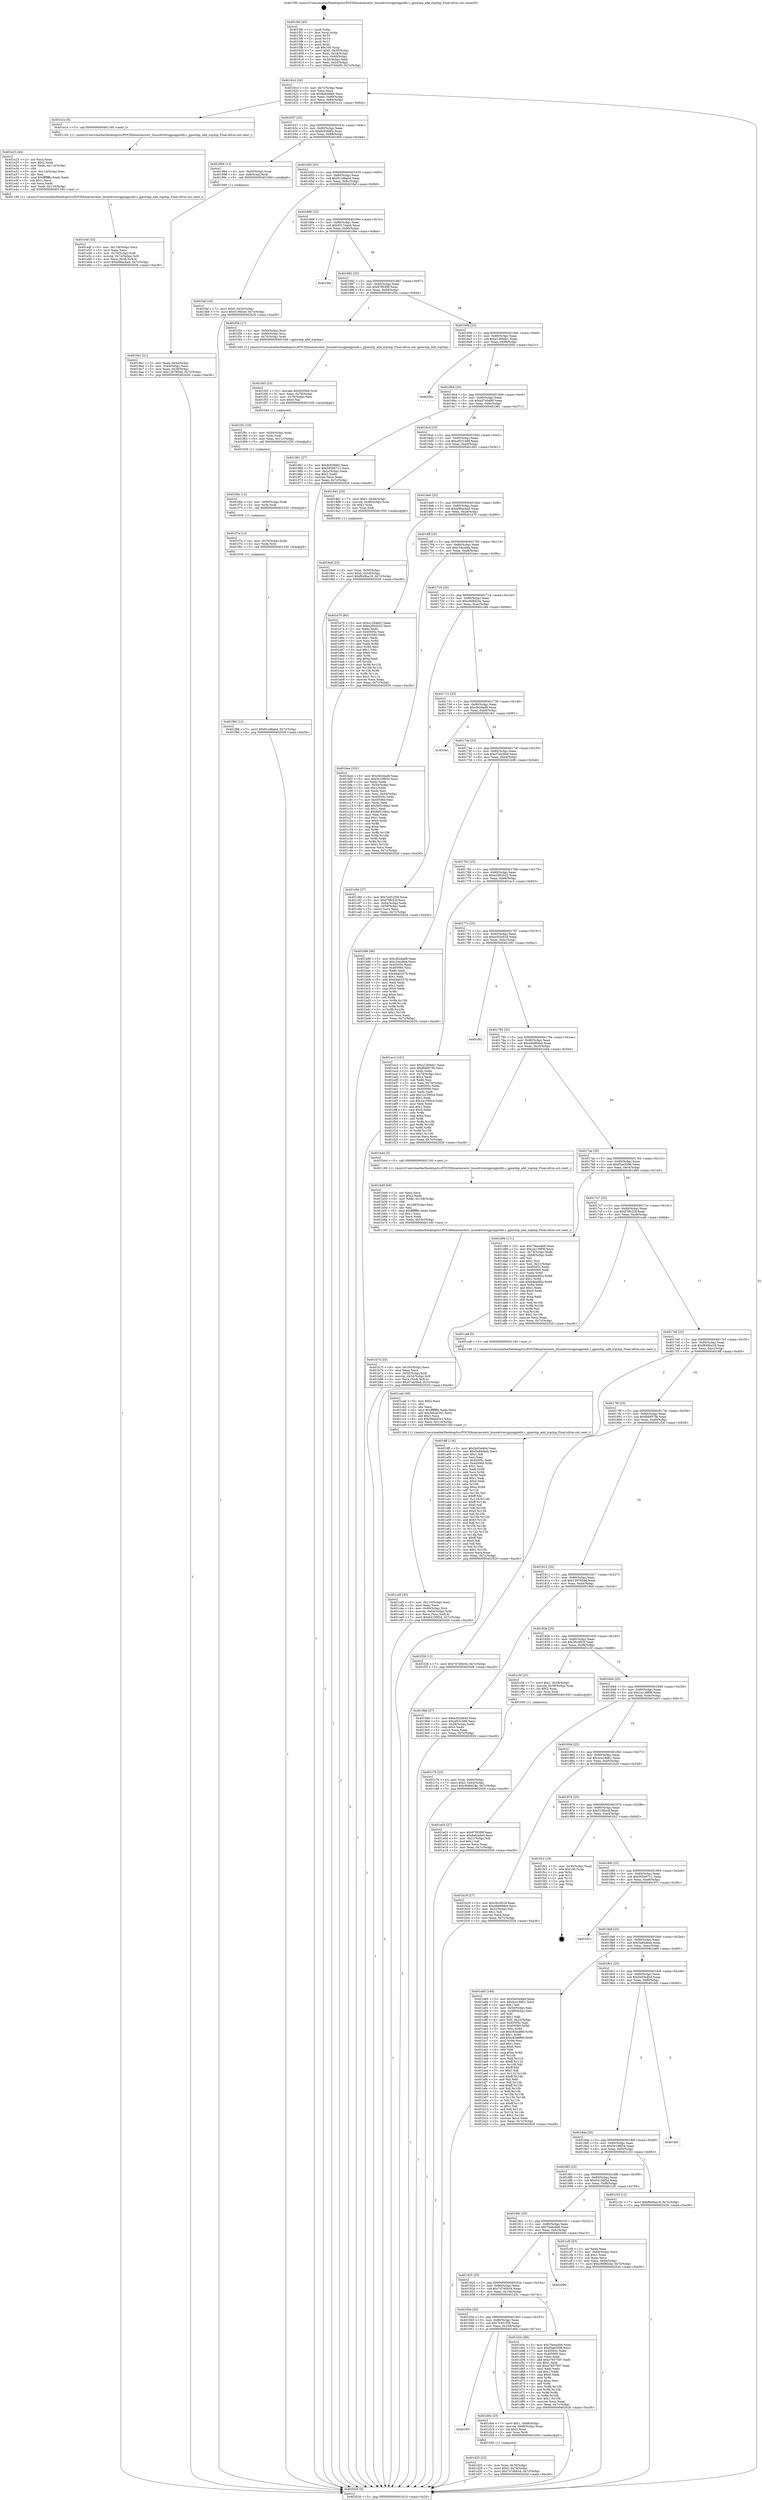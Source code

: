 digraph "0x4015f0" {
  label = "0x4015f0 (/mnt/c/Users/mathe/Desktop/tcc/POCII/binaries/extr_linuxdriversgpiogpiolib.c_gpiochip_add_irqchip_Final-ollvm.out::main(0))"
  labelloc = "t"
  node[shape=record]

  Entry [label="",width=0.3,height=0.3,shape=circle,fillcolor=black,style=filled]
  "0x40161d" [label="{
     0x40161d [26]\l
     | [instrs]\l
     &nbsp;&nbsp;0x40161d \<+3\>: mov -0x7c(%rbp),%eax\l
     &nbsp;&nbsp;0x401620 \<+2\>: mov %eax,%ecx\l
     &nbsp;&nbsp;0x401622 \<+6\>: sub $0x8afcb8e0,%ecx\l
     &nbsp;&nbsp;0x401628 \<+3\>: mov %eax,-0x80(%rbp)\l
     &nbsp;&nbsp;0x40162b \<+6\>: mov %ecx,-0x84(%rbp)\l
     &nbsp;&nbsp;0x401631 \<+6\>: je 0000000000401e1e \<main+0x82e\>\l
  }"]
  "0x401e1e" [label="{
     0x401e1e [5]\l
     | [instrs]\l
     &nbsp;&nbsp;0x401e1e \<+5\>: call 0000000000401160 \<next_i\>\l
     | [calls]\l
     &nbsp;&nbsp;0x401160 \{1\} (/mnt/c/Users/mathe/Desktop/tcc/POCII/binaries/extr_linuxdriversgpiogpiolib.c_gpiochip_add_irqchip_Final-ollvm.out::next_i)\l
  }"]
  "0x401637" [label="{
     0x401637 [25]\l
     | [instrs]\l
     &nbsp;&nbsp;0x401637 \<+5\>: jmp 000000000040163c \<main+0x4c\>\l
     &nbsp;&nbsp;0x40163c \<+3\>: mov -0x80(%rbp),%eax\l
     &nbsp;&nbsp;0x40163f \<+5\>: sub $0x8c63fd82,%eax\l
     &nbsp;&nbsp;0x401644 \<+6\>: mov %eax,-0x88(%rbp)\l
     &nbsp;&nbsp;0x40164a \<+6\>: je 0000000000401994 \<main+0x3a4\>\l
  }"]
  Exit [label="",width=0.3,height=0.3,shape=circle,fillcolor=black,style=filled,peripheries=2]
  "0x401994" [label="{
     0x401994 [13]\l
     | [instrs]\l
     &nbsp;&nbsp;0x401994 \<+4\>: mov -0x40(%rbp),%rax\l
     &nbsp;&nbsp;0x401998 \<+4\>: mov 0x8(%rax),%rdi\l
     &nbsp;&nbsp;0x40199c \<+5\>: call 0000000000401060 \<atoi@plt\>\l
     | [calls]\l
     &nbsp;&nbsp;0x401060 \{1\} (unknown)\l
  }"]
  "0x401650" [label="{
     0x401650 [25]\l
     | [instrs]\l
     &nbsp;&nbsp;0x401650 \<+5\>: jmp 0000000000401655 \<main+0x65\>\l
     &nbsp;&nbsp;0x401655 \<+3\>: mov -0x80(%rbp),%eax\l
     &nbsp;&nbsp;0x401658 \<+5\>: sub $0x91cd6abd,%eax\l
     &nbsp;&nbsp;0x40165d \<+6\>: mov %eax,-0x8c(%rbp)\l
     &nbsp;&nbsp;0x401663 \<+6\>: je 0000000000401faf \<main+0x9bf\>\l
  }"]
  "0x401f86" [label="{
     0x401f86 [12]\l
     | [instrs]\l
     &nbsp;&nbsp;0x401f86 \<+7\>: movl $0x91cd6abd,-0x7c(%rbp)\l
     &nbsp;&nbsp;0x401f8d \<+5\>: jmp 0000000000402026 \<main+0xa36\>\l
  }"]
  "0x401faf" [label="{
     0x401faf [19]\l
     | [instrs]\l
     &nbsp;&nbsp;0x401faf \<+7\>: movl $0x0,-0x30(%rbp)\l
     &nbsp;&nbsp;0x401fb6 \<+7\>: movl $0x510fecef,-0x7c(%rbp)\l
     &nbsp;&nbsp;0x401fbd \<+5\>: jmp 0000000000402026 \<main+0xa36\>\l
  }"]
  "0x401669" [label="{
     0x401669 [25]\l
     | [instrs]\l
     &nbsp;&nbsp;0x401669 \<+5\>: jmp 000000000040166e \<main+0x7e\>\l
     &nbsp;&nbsp;0x40166e \<+3\>: mov -0x80(%rbp),%eax\l
     &nbsp;&nbsp;0x401671 \<+5\>: sub $0x9317dad4,%eax\l
     &nbsp;&nbsp;0x401676 \<+6\>: mov %eax,-0x90(%rbp)\l
     &nbsp;&nbsp;0x40167c \<+6\>: je 0000000000401f9e \<main+0x9ae\>\l
  }"]
  "0x401f7a" [label="{
     0x401f7a [12]\l
     | [instrs]\l
     &nbsp;&nbsp;0x401f7a \<+4\>: mov -0x70(%rbp),%rdx\l
     &nbsp;&nbsp;0x401f7e \<+3\>: mov %rdx,%rdi\l
     &nbsp;&nbsp;0x401f81 \<+5\>: call 0000000000401030 \<free@plt\>\l
     | [calls]\l
     &nbsp;&nbsp;0x401030 \{1\} (unknown)\l
  }"]
  "0x401f9e" [label="{
     0x401f9e\l
  }", style=dashed]
  "0x401682" [label="{
     0x401682 [25]\l
     | [instrs]\l
     &nbsp;&nbsp;0x401682 \<+5\>: jmp 0000000000401687 \<main+0x97\>\l
     &nbsp;&nbsp;0x401687 \<+3\>: mov -0x80(%rbp),%eax\l
     &nbsp;&nbsp;0x40168a \<+5\>: sub $0x97f93f9f,%eax\l
     &nbsp;&nbsp;0x40168f \<+6\>: mov %eax,-0x94(%rbp)\l
     &nbsp;&nbsp;0x401695 \<+6\>: je 0000000000401f34 \<main+0x944\>\l
  }"]
  "0x401f6e" [label="{
     0x401f6e [12]\l
     | [instrs]\l
     &nbsp;&nbsp;0x401f6e \<+4\>: mov -0x60(%rbp),%rdx\l
     &nbsp;&nbsp;0x401f72 \<+3\>: mov %rdx,%rdi\l
     &nbsp;&nbsp;0x401f75 \<+5\>: call 0000000000401030 \<free@plt\>\l
     | [calls]\l
     &nbsp;&nbsp;0x401030 \{1\} (unknown)\l
  }"]
  "0x401f34" [label="{
     0x401f34 [17]\l
     | [instrs]\l
     &nbsp;&nbsp;0x401f34 \<+4\>: mov -0x50(%rbp),%rdi\l
     &nbsp;&nbsp;0x401f38 \<+4\>: mov -0x60(%rbp),%rsi\l
     &nbsp;&nbsp;0x401f3c \<+4\>: mov -0x70(%rbp),%rdx\l
     &nbsp;&nbsp;0x401f40 \<+5\>: call 00000000004015d0 \<gpiochip_add_irqchip\>\l
     | [calls]\l
     &nbsp;&nbsp;0x4015d0 \{1\} (/mnt/c/Users/mathe/Desktop/tcc/POCII/binaries/extr_linuxdriversgpiogpiolib.c_gpiochip_add_irqchip_Final-ollvm.out::gpiochip_add_irqchip)\l
  }"]
  "0x40169b" [label="{
     0x40169b [25]\l
     | [instrs]\l
     &nbsp;&nbsp;0x40169b \<+5\>: jmp 00000000004016a0 \<main+0xb0\>\l
     &nbsp;&nbsp;0x4016a0 \<+3\>: mov -0x80(%rbp),%eax\l
     &nbsp;&nbsp;0x4016a3 \<+5\>: sub $0xa1284eb1,%eax\l
     &nbsp;&nbsp;0x4016a8 \<+6\>: mov %eax,-0x98(%rbp)\l
     &nbsp;&nbsp;0x4016ae \<+6\>: je 000000000040200c \<main+0xa1c\>\l
  }"]
  "0x401f5c" [label="{
     0x401f5c [18]\l
     | [instrs]\l
     &nbsp;&nbsp;0x401f5c \<+4\>: mov -0x50(%rbp),%rdx\l
     &nbsp;&nbsp;0x401f60 \<+3\>: mov %rdx,%rdi\l
     &nbsp;&nbsp;0x401f63 \<+6\>: mov %eax,-0x11c(%rbp)\l
     &nbsp;&nbsp;0x401f69 \<+5\>: call 0000000000401030 \<free@plt\>\l
     | [calls]\l
     &nbsp;&nbsp;0x401030 \{1\} (unknown)\l
  }"]
  "0x40200c" [label="{
     0x40200c\l
  }", style=dashed]
  "0x4016b4" [label="{
     0x4016b4 [25]\l
     | [instrs]\l
     &nbsp;&nbsp;0x4016b4 \<+5\>: jmp 00000000004016b9 \<main+0xc9\>\l
     &nbsp;&nbsp;0x4016b9 \<+3\>: mov -0x80(%rbp),%eax\l
     &nbsp;&nbsp;0x4016bc \<+5\>: sub $0xa5740a90,%eax\l
     &nbsp;&nbsp;0x4016c1 \<+6\>: mov %eax,-0x9c(%rbp)\l
     &nbsp;&nbsp;0x4016c7 \<+6\>: je 0000000000401961 \<main+0x371\>\l
  }"]
  "0x401f45" [label="{
     0x401f45 [23]\l
     | [instrs]\l
     &nbsp;&nbsp;0x401f45 \<+10\>: movabs $0x4030b6,%rdi\l
     &nbsp;&nbsp;0x401f4f \<+3\>: mov %eax,-0x78(%rbp)\l
     &nbsp;&nbsp;0x401f52 \<+3\>: mov -0x78(%rbp),%esi\l
     &nbsp;&nbsp;0x401f55 \<+2\>: mov $0x0,%al\l
     &nbsp;&nbsp;0x401f57 \<+5\>: call 0000000000401040 \<printf@plt\>\l
     | [calls]\l
     &nbsp;&nbsp;0x401040 \{1\} (unknown)\l
  }"]
  "0x401961" [label="{
     0x401961 [27]\l
     | [instrs]\l
     &nbsp;&nbsp;0x401961 \<+5\>: mov $0x8c63fd82,%eax\l
     &nbsp;&nbsp;0x401966 \<+5\>: mov $0x585b0711,%ecx\l
     &nbsp;&nbsp;0x40196b \<+3\>: mov -0x2c(%rbp),%edx\l
     &nbsp;&nbsp;0x40196e \<+3\>: cmp $0x2,%edx\l
     &nbsp;&nbsp;0x401971 \<+3\>: cmovne %ecx,%eax\l
     &nbsp;&nbsp;0x401974 \<+3\>: mov %eax,-0x7c(%rbp)\l
     &nbsp;&nbsp;0x401977 \<+5\>: jmp 0000000000402026 \<main+0xa36\>\l
  }"]
  "0x4016cd" [label="{
     0x4016cd [25]\l
     | [instrs]\l
     &nbsp;&nbsp;0x4016cd \<+5\>: jmp 00000000004016d2 \<main+0xe2\>\l
     &nbsp;&nbsp;0x4016d2 \<+3\>: mov -0x80(%rbp),%eax\l
     &nbsp;&nbsp;0x4016d5 \<+5\>: sub $0xaf531489,%eax\l
     &nbsp;&nbsp;0x4016da \<+6\>: mov %eax,-0xa0(%rbp)\l
     &nbsp;&nbsp;0x4016e0 \<+6\>: je 00000000004019d1 \<main+0x3e1\>\l
  }"]
  "0x402026" [label="{
     0x402026 [5]\l
     | [instrs]\l
     &nbsp;&nbsp;0x402026 \<+5\>: jmp 000000000040161d \<main+0x2d\>\l
  }"]
  "0x4015f0" [label="{
     0x4015f0 [45]\l
     | [instrs]\l
     &nbsp;&nbsp;0x4015f0 \<+1\>: push %rbp\l
     &nbsp;&nbsp;0x4015f1 \<+3\>: mov %rsp,%rbp\l
     &nbsp;&nbsp;0x4015f4 \<+2\>: push %r15\l
     &nbsp;&nbsp;0x4015f6 \<+2\>: push %r14\l
     &nbsp;&nbsp;0x4015f8 \<+2\>: push %r12\l
     &nbsp;&nbsp;0x4015fa \<+1\>: push %rbx\l
     &nbsp;&nbsp;0x4015fb \<+7\>: sub $0x100,%rsp\l
     &nbsp;&nbsp;0x401602 \<+7\>: movl $0x0,-0x30(%rbp)\l
     &nbsp;&nbsp;0x401609 \<+3\>: mov %edi,-0x34(%rbp)\l
     &nbsp;&nbsp;0x40160c \<+4\>: mov %rsi,-0x40(%rbp)\l
     &nbsp;&nbsp;0x401610 \<+3\>: mov -0x34(%rbp),%edi\l
     &nbsp;&nbsp;0x401613 \<+3\>: mov %edi,-0x2c(%rbp)\l
     &nbsp;&nbsp;0x401616 \<+7\>: movl $0xa5740a90,-0x7c(%rbp)\l
  }"]
  "0x4019a1" [label="{
     0x4019a1 [21]\l
     | [instrs]\l
     &nbsp;&nbsp;0x4019a1 \<+3\>: mov %eax,-0x44(%rbp)\l
     &nbsp;&nbsp;0x4019a4 \<+3\>: mov -0x44(%rbp),%eax\l
     &nbsp;&nbsp;0x4019a7 \<+3\>: mov %eax,-0x28(%rbp)\l
     &nbsp;&nbsp;0x4019aa \<+7\>: movl $0x1297854d,-0x7c(%rbp)\l
     &nbsp;&nbsp;0x4019b1 \<+5\>: jmp 0000000000402026 \<main+0xa36\>\l
  }"]
  "0x401e4f" [label="{
     0x401e4f [33]\l
     | [instrs]\l
     &nbsp;&nbsp;0x401e4f \<+6\>: mov -0x118(%rbp),%ecx\l
     &nbsp;&nbsp;0x401e55 \<+3\>: imul %eax,%ecx\l
     &nbsp;&nbsp;0x401e58 \<+4\>: mov -0x70(%rbp),%rdi\l
     &nbsp;&nbsp;0x401e5c \<+4\>: movslq -0x74(%rbp),%r8\l
     &nbsp;&nbsp;0x401e60 \<+4\>: mov %ecx,(%rdi,%r8,4)\l
     &nbsp;&nbsp;0x401e64 \<+7\>: movl $0xb96acba9,-0x7c(%rbp)\l
     &nbsp;&nbsp;0x401e6b \<+5\>: jmp 0000000000402026 \<main+0xa36\>\l
  }"]
  "0x4019d1" [label="{
     0x4019d1 [23]\l
     | [instrs]\l
     &nbsp;&nbsp;0x4019d1 \<+7\>: movl $0x1,-0x48(%rbp)\l
     &nbsp;&nbsp;0x4019d8 \<+4\>: movslq -0x48(%rbp),%rax\l
     &nbsp;&nbsp;0x4019dc \<+4\>: shl $0x2,%rax\l
     &nbsp;&nbsp;0x4019e0 \<+3\>: mov %rax,%rdi\l
     &nbsp;&nbsp;0x4019e3 \<+5\>: call 0000000000401050 \<malloc@plt\>\l
     | [calls]\l
     &nbsp;&nbsp;0x401050 \{1\} (unknown)\l
  }"]
  "0x4016e6" [label="{
     0x4016e6 [25]\l
     | [instrs]\l
     &nbsp;&nbsp;0x4016e6 \<+5\>: jmp 00000000004016eb \<main+0xfb\>\l
     &nbsp;&nbsp;0x4016eb \<+3\>: mov -0x80(%rbp),%eax\l
     &nbsp;&nbsp;0x4016ee \<+5\>: sub $0xb96acba9,%eax\l
     &nbsp;&nbsp;0x4016f3 \<+6\>: mov %eax,-0xa4(%rbp)\l
     &nbsp;&nbsp;0x4016f9 \<+6\>: je 0000000000401e70 \<main+0x880\>\l
  }"]
  "0x401e23" [label="{
     0x401e23 [44]\l
     | [instrs]\l
     &nbsp;&nbsp;0x401e23 \<+2\>: xor %ecx,%ecx\l
     &nbsp;&nbsp;0x401e25 \<+5\>: mov $0x2,%edx\l
     &nbsp;&nbsp;0x401e2a \<+6\>: mov %edx,-0x114(%rbp)\l
     &nbsp;&nbsp;0x401e30 \<+1\>: cltd\l
     &nbsp;&nbsp;0x401e31 \<+6\>: mov -0x114(%rbp),%esi\l
     &nbsp;&nbsp;0x401e37 \<+2\>: idiv %esi\l
     &nbsp;&nbsp;0x401e39 \<+6\>: imul $0xfffffffe,%edx,%edx\l
     &nbsp;&nbsp;0x401e3f \<+3\>: sub $0x1,%ecx\l
     &nbsp;&nbsp;0x401e42 \<+2\>: sub %ecx,%edx\l
     &nbsp;&nbsp;0x401e44 \<+6\>: mov %edx,-0x118(%rbp)\l
     &nbsp;&nbsp;0x401e4a \<+5\>: call 0000000000401160 \<next_i\>\l
     | [calls]\l
     &nbsp;&nbsp;0x401160 \{1\} (/mnt/c/Users/mathe/Desktop/tcc/POCII/binaries/extr_linuxdriversgpiogpiolib.c_gpiochip_add_irqchip_Final-ollvm.out::next_i)\l
  }"]
  "0x401e70" [label="{
     0x401e70 [83]\l
     | [instrs]\l
     &nbsp;&nbsp;0x401e70 \<+5\>: mov $0xa1284eb1,%eax\l
     &nbsp;&nbsp;0x401e75 \<+5\>: mov $0xe2992b22,%ecx\l
     &nbsp;&nbsp;0x401e7a \<+2\>: xor %edx,%edx\l
     &nbsp;&nbsp;0x401e7c \<+7\>: mov 0x40505c,%esi\l
     &nbsp;&nbsp;0x401e83 \<+7\>: mov 0x405060,%edi\l
     &nbsp;&nbsp;0x401e8a \<+3\>: sub $0x1,%edx\l
     &nbsp;&nbsp;0x401e8d \<+3\>: mov %esi,%r8d\l
     &nbsp;&nbsp;0x401e90 \<+3\>: add %edx,%r8d\l
     &nbsp;&nbsp;0x401e93 \<+4\>: imul %r8d,%esi\l
     &nbsp;&nbsp;0x401e97 \<+3\>: and $0x1,%esi\l
     &nbsp;&nbsp;0x401e9a \<+3\>: cmp $0x0,%esi\l
     &nbsp;&nbsp;0x401e9d \<+4\>: sete %r9b\l
     &nbsp;&nbsp;0x401ea1 \<+3\>: cmp $0xa,%edi\l
     &nbsp;&nbsp;0x401ea4 \<+4\>: setl %r10b\l
     &nbsp;&nbsp;0x401ea8 \<+3\>: mov %r9b,%r11b\l
     &nbsp;&nbsp;0x401eab \<+3\>: and %r10b,%r11b\l
     &nbsp;&nbsp;0x401eae \<+3\>: xor %r10b,%r9b\l
     &nbsp;&nbsp;0x401eb1 \<+3\>: or %r9b,%r11b\l
     &nbsp;&nbsp;0x401eb4 \<+4\>: test $0x1,%r11b\l
     &nbsp;&nbsp;0x401eb8 \<+3\>: cmovne %ecx,%eax\l
     &nbsp;&nbsp;0x401ebb \<+3\>: mov %eax,-0x7c(%rbp)\l
     &nbsp;&nbsp;0x401ebe \<+5\>: jmp 0000000000402026 \<main+0xa36\>\l
  }"]
  "0x4016ff" [label="{
     0x4016ff [25]\l
     | [instrs]\l
     &nbsp;&nbsp;0x4016ff \<+5\>: jmp 0000000000401704 \<main+0x114\>\l
     &nbsp;&nbsp;0x401704 \<+3\>: mov -0x80(%rbp),%eax\l
     &nbsp;&nbsp;0x401707 \<+5\>: sub $0xc54cdfda,%eax\l
     &nbsp;&nbsp;0x40170c \<+6\>: mov %eax,-0xa8(%rbp)\l
     &nbsp;&nbsp;0x401712 \<+6\>: je 0000000000401bee \<main+0x5fe\>\l
  }"]
  "0x401d25" [label="{
     0x401d25 [23]\l
     | [instrs]\l
     &nbsp;&nbsp;0x401d25 \<+4\>: mov %rax,-0x70(%rbp)\l
     &nbsp;&nbsp;0x401d29 \<+7\>: movl $0x0,-0x74(%rbp)\l
     &nbsp;&nbsp;0x401d30 \<+7\>: movl $0x747d0b34,-0x7c(%rbp)\l
     &nbsp;&nbsp;0x401d37 \<+5\>: jmp 0000000000402026 \<main+0xa36\>\l
  }"]
  "0x401bee" [label="{
     0x401bee [101]\l
     | [instrs]\l
     &nbsp;&nbsp;0x401bee \<+5\>: mov $0xcfe2dad8,%eax\l
     &nbsp;&nbsp;0x401bf3 \<+5\>: mov $0x5e198f34,%ecx\l
     &nbsp;&nbsp;0x401bf8 \<+2\>: xor %edx,%edx\l
     &nbsp;&nbsp;0x401bfa \<+3\>: mov -0x54(%rbp),%esi\l
     &nbsp;&nbsp;0x401bfd \<+3\>: sub $0x1,%edx\l
     &nbsp;&nbsp;0x401c00 \<+2\>: sub %edx,%esi\l
     &nbsp;&nbsp;0x401c02 \<+3\>: mov %esi,-0x54(%rbp)\l
     &nbsp;&nbsp;0x401c05 \<+7\>: mov 0x40505c,%edx\l
     &nbsp;&nbsp;0x401c0c \<+7\>: mov 0x405060,%esi\l
     &nbsp;&nbsp;0x401c13 \<+2\>: mov %edx,%edi\l
     &nbsp;&nbsp;0x401c15 \<+6\>: add $0x9d5108a2,%edi\l
     &nbsp;&nbsp;0x401c1b \<+3\>: sub $0x1,%edi\l
     &nbsp;&nbsp;0x401c1e \<+6\>: sub $0x9d5108a2,%edi\l
     &nbsp;&nbsp;0x401c24 \<+3\>: imul %edi,%edx\l
     &nbsp;&nbsp;0x401c27 \<+3\>: and $0x1,%edx\l
     &nbsp;&nbsp;0x401c2a \<+3\>: cmp $0x0,%edx\l
     &nbsp;&nbsp;0x401c2d \<+4\>: sete %r8b\l
     &nbsp;&nbsp;0x401c31 \<+3\>: cmp $0xa,%esi\l
     &nbsp;&nbsp;0x401c34 \<+4\>: setl %r9b\l
     &nbsp;&nbsp;0x401c38 \<+3\>: mov %r8b,%r10b\l
     &nbsp;&nbsp;0x401c3b \<+3\>: and %r9b,%r10b\l
     &nbsp;&nbsp;0x401c3e \<+3\>: xor %r9b,%r8b\l
     &nbsp;&nbsp;0x401c41 \<+3\>: or %r8b,%r10b\l
     &nbsp;&nbsp;0x401c44 \<+4\>: test $0x1,%r10b\l
     &nbsp;&nbsp;0x401c48 \<+3\>: cmovne %ecx,%eax\l
     &nbsp;&nbsp;0x401c4b \<+3\>: mov %eax,-0x7c(%rbp)\l
     &nbsp;&nbsp;0x401c4e \<+5\>: jmp 0000000000402026 \<main+0xa36\>\l
  }"]
  "0x401718" [label="{
     0x401718 [25]\l
     | [instrs]\l
     &nbsp;&nbsp;0x401718 \<+5\>: jmp 000000000040171d \<main+0x12d\>\l
     &nbsp;&nbsp;0x40171d \<+3\>: mov -0x80(%rbp),%eax\l
     &nbsp;&nbsp;0x401720 \<+5\>: sub $0xc9d9d24e,%eax\l
     &nbsp;&nbsp;0x401725 \<+6\>: mov %eax,-0xac(%rbp)\l
     &nbsp;&nbsp;0x40172b \<+6\>: je 0000000000401c8d \<main+0x69d\>\l
  }"]
  "0x401957" [label="{
     0x401957\l
  }", style=dashed]
  "0x401c8d" [label="{
     0x401c8d [27]\l
     | [instrs]\l
     &nbsp;&nbsp;0x401c8d \<+5\>: mov $0x7e451f39,%eax\l
     &nbsp;&nbsp;0x401c92 \<+5\>: mov $0xf7f8c22f,%ecx\l
     &nbsp;&nbsp;0x401c97 \<+3\>: mov -0x64(%rbp),%edx\l
     &nbsp;&nbsp;0x401c9a \<+3\>: cmp -0x58(%rbp),%edx\l
     &nbsp;&nbsp;0x401c9d \<+3\>: cmovl %ecx,%eax\l
     &nbsp;&nbsp;0x401ca0 \<+3\>: mov %eax,-0x7c(%rbp)\l
     &nbsp;&nbsp;0x401ca3 \<+5\>: jmp 0000000000402026 \<main+0xa36\>\l
  }"]
  "0x401731" [label="{
     0x401731 [25]\l
     | [instrs]\l
     &nbsp;&nbsp;0x401731 \<+5\>: jmp 0000000000401736 \<main+0x146\>\l
     &nbsp;&nbsp;0x401736 \<+3\>: mov -0x80(%rbp),%eax\l
     &nbsp;&nbsp;0x401739 \<+5\>: sub $0xcfe2dad8,%eax\l
     &nbsp;&nbsp;0x40173e \<+6\>: mov %eax,-0xb0(%rbp)\l
     &nbsp;&nbsp;0x401744 \<+6\>: je 0000000000401fe1 \<main+0x9f1\>\l
  }"]
  "0x401d0e" [label="{
     0x401d0e [23]\l
     | [instrs]\l
     &nbsp;&nbsp;0x401d0e \<+7\>: movl $0x1,-0x68(%rbp)\l
     &nbsp;&nbsp;0x401d15 \<+4\>: movslq -0x68(%rbp),%rax\l
     &nbsp;&nbsp;0x401d19 \<+4\>: shl $0x2,%rax\l
     &nbsp;&nbsp;0x401d1d \<+3\>: mov %rax,%rdi\l
     &nbsp;&nbsp;0x401d20 \<+5\>: call 0000000000401050 \<malloc@plt\>\l
     | [calls]\l
     &nbsp;&nbsp;0x401050 \{1\} (unknown)\l
  }"]
  "0x401fe1" [label="{
     0x401fe1\l
  }", style=dashed]
  "0x40174a" [label="{
     0x40174a [25]\l
     | [instrs]\l
     &nbsp;&nbsp;0x40174a \<+5\>: jmp 000000000040174f \<main+0x15f\>\l
     &nbsp;&nbsp;0x40174f \<+3\>: mov -0x80(%rbp),%eax\l
     &nbsp;&nbsp;0x401752 \<+5\>: sub $0xd7ab3fed,%eax\l
     &nbsp;&nbsp;0x401757 \<+6\>: mov %eax,-0xb4(%rbp)\l
     &nbsp;&nbsp;0x40175d \<+6\>: je 0000000000401b96 \<main+0x5a6\>\l
  }"]
  "0x40193e" [label="{
     0x40193e [25]\l
     | [instrs]\l
     &nbsp;&nbsp;0x40193e \<+5\>: jmp 0000000000401943 \<main+0x353\>\l
     &nbsp;&nbsp;0x401943 \<+3\>: mov -0x80(%rbp),%eax\l
     &nbsp;&nbsp;0x401946 \<+5\>: sub $0x7e451f39,%eax\l
     &nbsp;&nbsp;0x40194b \<+6\>: mov %eax,-0x104(%rbp)\l
     &nbsp;&nbsp;0x401951 \<+6\>: je 0000000000401d0e \<main+0x71e\>\l
  }"]
  "0x401b96" [label="{
     0x401b96 [88]\l
     | [instrs]\l
     &nbsp;&nbsp;0x401b96 \<+5\>: mov $0xcfe2dad8,%eax\l
     &nbsp;&nbsp;0x401b9b \<+5\>: mov $0xc54cdfda,%ecx\l
     &nbsp;&nbsp;0x401ba0 \<+7\>: mov 0x40505c,%edx\l
     &nbsp;&nbsp;0x401ba7 \<+7\>: mov 0x405060,%esi\l
     &nbsp;&nbsp;0x401bae \<+2\>: mov %edx,%edi\l
     &nbsp;&nbsp;0x401bb0 \<+6\>: sub $0xd4a0257b,%edi\l
     &nbsp;&nbsp;0x401bb6 \<+3\>: sub $0x1,%edi\l
     &nbsp;&nbsp;0x401bb9 \<+6\>: add $0xd4a0257b,%edi\l
     &nbsp;&nbsp;0x401bbf \<+3\>: imul %edi,%edx\l
     &nbsp;&nbsp;0x401bc2 \<+3\>: and $0x1,%edx\l
     &nbsp;&nbsp;0x401bc5 \<+3\>: cmp $0x0,%edx\l
     &nbsp;&nbsp;0x401bc8 \<+4\>: sete %r8b\l
     &nbsp;&nbsp;0x401bcc \<+3\>: cmp $0xa,%esi\l
     &nbsp;&nbsp;0x401bcf \<+4\>: setl %r9b\l
     &nbsp;&nbsp;0x401bd3 \<+3\>: mov %r8b,%r10b\l
     &nbsp;&nbsp;0x401bd6 \<+3\>: and %r9b,%r10b\l
     &nbsp;&nbsp;0x401bd9 \<+3\>: xor %r9b,%r8b\l
     &nbsp;&nbsp;0x401bdc \<+3\>: or %r8b,%r10b\l
     &nbsp;&nbsp;0x401bdf \<+4\>: test $0x1,%r10b\l
     &nbsp;&nbsp;0x401be3 \<+3\>: cmovne %ecx,%eax\l
     &nbsp;&nbsp;0x401be6 \<+3\>: mov %eax,-0x7c(%rbp)\l
     &nbsp;&nbsp;0x401be9 \<+5\>: jmp 0000000000402026 \<main+0xa36\>\l
  }"]
  "0x401763" [label="{
     0x401763 [25]\l
     | [instrs]\l
     &nbsp;&nbsp;0x401763 \<+5\>: jmp 0000000000401768 \<main+0x178\>\l
     &nbsp;&nbsp;0x401768 \<+3\>: mov -0x80(%rbp),%eax\l
     &nbsp;&nbsp;0x40176b \<+5\>: sub $0xe2992b22,%eax\l
     &nbsp;&nbsp;0x401770 \<+6\>: mov %eax,-0xb8(%rbp)\l
     &nbsp;&nbsp;0x401776 \<+6\>: je 0000000000401ec3 \<main+0x8d3\>\l
  }"]
  "0x401d3c" [label="{
     0x401d3c [88]\l
     | [instrs]\l
     &nbsp;&nbsp;0x401d3c \<+5\>: mov $0x70eea4b6,%eax\l
     &nbsp;&nbsp;0x401d41 \<+5\>: mov $0xf3ae5596,%ecx\l
     &nbsp;&nbsp;0x401d46 \<+7\>: mov 0x40505c,%edx\l
     &nbsp;&nbsp;0x401d4d \<+7\>: mov 0x405060,%esi\l
     &nbsp;&nbsp;0x401d54 \<+2\>: mov %edx,%edi\l
     &nbsp;&nbsp;0x401d56 \<+6\>: add $0xe7857597,%edi\l
     &nbsp;&nbsp;0x401d5c \<+3\>: sub $0x1,%edi\l
     &nbsp;&nbsp;0x401d5f \<+6\>: sub $0xe7857597,%edi\l
     &nbsp;&nbsp;0x401d65 \<+3\>: imul %edi,%edx\l
     &nbsp;&nbsp;0x401d68 \<+3\>: and $0x1,%edx\l
     &nbsp;&nbsp;0x401d6b \<+3\>: cmp $0x0,%edx\l
     &nbsp;&nbsp;0x401d6e \<+4\>: sete %r8b\l
     &nbsp;&nbsp;0x401d72 \<+3\>: cmp $0xa,%esi\l
     &nbsp;&nbsp;0x401d75 \<+4\>: setl %r9b\l
     &nbsp;&nbsp;0x401d79 \<+3\>: mov %r8b,%r10b\l
     &nbsp;&nbsp;0x401d7c \<+3\>: and %r9b,%r10b\l
     &nbsp;&nbsp;0x401d7f \<+3\>: xor %r9b,%r8b\l
     &nbsp;&nbsp;0x401d82 \<+3\>: or %r8b,%r10b\l
     &nbsp;&nbsp;0x401d85 \<+4\>: test $0x1,%r10b\l
     &nbsp;&nbsp;0x401d89 \<+3\>: cmovne %ecx,%eax\l
     &nbsp;&nbsp;0x401d8c \<+3\>: mov %eax,-0x7c(%rbp)\l
     &nbsp;&nbsp;0x401d8f \<+5\>: jmp 0000000000402026 \<main+0xa36\>\l
  }"]
  "0x401ec3" [label="{
     0x401ec3 [101]\l
     | [instrs]\l
     &nbsp;&nbsp;0x401ec3 \<+5\>: mov $0xa1284eb1,%eax\l
     &nbsp;&nbsp;0x401ec8 \<+5\>: mov $0xfb6957fb,%ecx\l
     &nbsp;&nbsp;0x401ecd \<+2\>: xor %edx,%edx\l
     &nbsp;&nbsp;0x401ecf \<+3\>: mov -0x74(%rbp),%esi\l
     &nbsp;&nbsp;0x401ed2 \<+3\>: sub $0x1,%edx\l
     &nbsp;&nbsp;0x401ed5 \<+2\>: sub %edx,%esi\l
     &nbsp;&nbsp;0x401ed7 \<+3\>: mov %esi,-0x74(%rbp)\l
     &nbsp;&nbsp;0x401eda \<+7\>: mov 0x40505c,%edx\l
     &nbsp;&nbsp;0x401ee1 \<+7\>: mov 0x405060,%esi\l
     &nbsp;&nbsp;0x401ee8 \<+2\>: mov %edx,%edi\l
     &nbsp;&nbsp;0x401eea \<+6\>: add $0x1a1590c4,%edi\l
     &nbsp;&nbsp;0x401ef0 \<+3\>: sub $0x1,%edi\l
     &nbsp;&nbsp;0x401ef3 \<+6\>: sub $0x1a1590c4,%edi\l
     &nbsp;&nbsp;0x401ef9 \<+3\>: imul %edi,%edx\l
     &nbsp;&nbsp;0x401efc \<+3\>: and $0x1,%edx\l
     &nbsp;&nbsp;0x401eff \<+3\>: cmp $0x0,%edx\l
     &nbsp;&nbsp;0x401f02 \<+4\>: sete %r8b\l
     &nbsp;&nbsp;0x401f06 \<+3\>: cmp $0xa,%esi\l
     &nbsp;&nbsp;0x401f09 \<+4\>: setl %r9b\l
     &nbsp;&nbsp;0x401f0d \<+3\>: mov %r8b,%r10b\l
     &nbsp;&nbsp;0x401f10 \<+3\>: and %r9b,%r10b\l
     &nbsp;&nbsp;0x401f13 \<+3\>: xor %r9b,%r8b\l
     &nbsp;&nbsp;0x401f16 \<+3\>: or %r8b,%r10b\l
     &nbsp;&nbsp;0x401f19 \<+4\>: test $0x1,%r10b\l
     &nbsp;&nbsp;0x401f1d \<+3\>: cmovne %ecx,%eax\l
     &nbsp;&nbsp;0x401f20 \<+3\>: mov %eax,-0x7c(%rbp)\l
     &nbsp;&nbsp;0x401f23 \<+5\>: jmp 0000000000402026 \<main+0xa36\>\l
  }"]
  "0x40177c" [label="{
     0x40177c [25]\l
     | [instrs]\l
     &nbsp;&nbsp;0x40177c \<+5\>: jmp 0000000000401781 \<main+0x191\>\l
     &nbsp;&nbsp;0x401781 \<+3\>: mov -0x80(%rbp),%eax\l
     &nbsp;&nbsp;0x401784 \<+5\>: sub $0xe302eb3d,%eax\l
     &nbsp;&nbsp;0x401789 \<+6\>: mov %eax,-0xbc(%rbp)\l
     &nbsp;&nbsp;0x40178f \<+6\>: je 0000000000401f92 \<main+0x9a2\>\l
  }"]
  "0x401925" [label="{
     0x401925 [25]\l
     | [instrs]\l
     &nbsp;&nbsp;0x401925 \<+5\>: jmp 000000000040192a \<main+0x33a\>\l
     &nbsp;&nbsp;0x40192a \<+3\>: mov -0x80(%rbp),%eax\l
     &nbsp;&nbsp;0x40192d \<+5\>: sub $0x747d0b34,%eax\l
     &nbsp;&nbsp;0x401932 \<+6\>: mov %eax,-0x100(%rbp)\l
     &nbsp;&nbsp;0x401938 \<+6\>: je 0000000000401d3c \<main+0x74c\>\l
  }"]
  "0x401f92" [label="{
     0x401f92\l
  }", style=dashed]
  "0x401795" [label="{
     0x401795 [25]\l
     | [instrs]\l
     &nbsp;&nbsp;0x401795 \<+5\>: jmp 000000000040179a \<main+0x1aa\>\l
     &nbsp;&nbsp;0x40179a \<+3\>: mov -0x80(%rbp),%eax\l
     &nbsp;&nbsp;0x40179d \<+5\>: sub $0xe9489ded,%eax\l
     &nbsp;&nbsp;0x4017a2 \<+6\>: mov %eax,-0xc0(%rbp)\l
     &nbsp;&nbsp;0x4017a8 \<+6\>: je 0000000000401b44 \<main+0x554\>\l
  }"]
  "0x402000" [label="{
     0x402000\l
  }", style=dashed]
  "0x401b44" [label="{
     0x401b44 [5]\l
     | [instrs]\l
     &nbsp;&nbsp;0x401b44 \<+5\>: call 0000000000401160 \<next_i\>\l
     | [calls]\l
     &nbsp;&nbsp;0x401160 \{1\} (/mnt/c/Users/mathe/Desktop/tcc/POCII/binaries/extr_linuxdriversgpiogpiolib.c_gpiochip_add_irqchip_Final-ollvm.out::next_i)\l
  }"]
  "0x4017ae" [label="{
     0x4017ae [25]\l
     | [instrs]\l
     &nbsp;&nbsp;0x4017ae \<+5\>: jmp 00000000004017b3 \<main+0x1c3\>\l
     &nbsp;&nbsp;0x4017b3 \<+3\>: mov -0x80(%rbp),%eax\l
     &nbsp;&nbsp;0x4017b6 \<+5\>: sub $0xf3ae5596,%eax\l
     &nbsp;&nbsp;0x4017bb \<+6\>: mov %eax,-0xc4(%rbp)\l
     &nbsp;&nbsp;0x4017c1 \<+6\>: je 0000000000401d94 \<main+0x7a4\>\l
  }"]
  "0x40190c" [label="{
     0x40190c [25]\l
     | [instrs]\l
     &nbsp;&nbsp;0x40190c \<+5\>: jmp 0000000000401911 \<main+0x321\>\l
     &nbsp;&nbsp;0x401911 \<+3\>: mov -0x80(%rbp),%eax\l
     &nbsp;&nbsp;0x401914 \<+5\>: sub $0x70eea4b6,%eax\l
     &nbsp;&nbsp;0x401919 \<+6\>: mov %eax,-0xfc(%rbp)\l
     &nbsp;&nbsp;0x40191f \<+6\>: je 0000000000402000 \<main+0xa10\>\l
  }"]
  "0x401d94" [label="{
     0x401d94 [111]\l
     | [instrs]\l
     &nbsp;&nbsp;0x401d94 \<+5\>: mov $0x70eea4b6,%eax\l
     &nbsp;&nbsp;0x401d99 \<+5\>: mov $0x2a139f06,%ecx\l
     &nbsp;&nbsp;0x401d9e \<+3\>: mov -0x74(%rbp),%edx\l
     &nbsp;&nbsp;0x401da1 \<+3\>: cmp -0x68(%rbp),%edx\l
     &nbsp;&nbsp;0x401da4 \<+4\>: setl %sil\l
     &nbsp;&nbsp;0x401da8 \<+4\>: and $0x1,%sil\l
     &nbsp;&nbsp;0x401dac \<+4\>: mov %sil,-0x21(%rbp)\l
     &nbsp;&nbsp;0x401db0 \<+7\>: mov 0x40505c,%edx\l
     &nbsp;&nbsp;0x401db7 \<+7\>: mov 0x405060,%edi\l
     &nbsp;&nbsp;0x401dbe \<+3\>: mov %edx,%r8d\l
     &nbsp;&nbsp;0x401dc1 \<+7\>: sub $0xb4ea9f2a,%r8d\l
     &nbsp;&nbsp;0x401dc8 \<+4\>: sub $0x1,%r8d\l
     &nbsp;&nbsp;0x401dcc \<+7\>: add $0xb4ea9f2a,%r8d\l
     &nbsp;&nbsp;0x401dd3 \<+4\>: imul %r8d,%edx\l
     &nbsp;&nbsp;0x401dd7 \<+3\>: and $0x1,%edx\l
     &nbsp;&nbsp;0x401dda \<+3\>: cmp $0x0,%edx\l
     &nbsp;&nbsp;0x401ddd \<+4\>: sete %sil\l
     &nbsp;&nbsp;0x401de1 \<+3\>: cmp $0xa,%edi\l
     &nbsp;&nbsp;0x401de4 \<+4\>: setl %r9b\l
     &nbsp;&nbsp;0x401de8 \<+3\>: mov %sil,%r10b\l
     &nbsp;&nbsp;0x401deb \<+3\>: and %r9b,%r10b\l
     &nbsp;&nbsp;0x401dee \<+3\>: xor %r9b,%sil\l
     &nbsp;&nbsp;0x401df1 \<+3\>: or %sil,%r10b\l
     &nbsp;&nbsp;0x401df4 \<+4\>: test $0x1,%r10b\l
     &nbsp;&nbsp;0x401df8 \<+3\>: cmovne %ecx,%eax\l
     &nbsp;&nbsp;0x401dfb \<+3\>: mov %eax,-0x7c(%rbp)\l
     &nbsp;&nbsp;0x401dfe \<+5\>: jmp 0000000000402026 \<main+0xa36\>\l
  }"]
  "0x4017c7" [label="{
     0x4017c7 [25]\l
     | [instrs]\l
     &nbsp;&nbsp;0x4017c7 \<+5\>: jmp 00000000004017cc \<main+0x1dc\>\l
     &nbsp;&nbsp;0x4017cc \<+3\>: mov -0x80(%rbp),%eax\l
     &nbsp;&nbsp;0x4017cf \<+5\>: sub $0xf7f8c22f,%eax\l
     &nbsp;&nbsp;0x4017d4 \<+6\>: mov %eax,-0xc8(%rbp)\l
     &nbsp;&nbsp;0x4017da \<+6\>: je 0000000000401ca8 \<main+0x6b8\>\l
  }"]
  "0x401cf5" [label="{
     0x401cf5 [25]\l
     | [instrs]\l
     &nbsp;&nbsp;0x401cf5 \<+2\>: xor %eax,%eax\l
     &nbsp;&nbsp;0x401cf7 \<+3\>: mov -0x64(%rbp),%ecx\l
     &nbsp;&nbsp;0x401cfa \<+3\>: sub $0x1,%eax\l
     &nbsp;&nbsp;0x401cfd \<+2\>: sub %eax,%ecx\l
     &nbsp;&nbsp;0x401cff \<+3\>: mov %ecx,-0x64(%rbp)\l
     &nbsp;&nbsp;0x401d02 \<+7\>: movl $0xc9d9d24e,-0x7c(%rbp)\l
     &nbsp;&nbsp;0x401d09 \<+5\>: jmp 0000000000402026 \<main+0xa36\>\l
  }"]
  "0x401ca8" [label="{
     0x401ca8 [5]\l
     | [instrs]\l
     &nbsp;&nbsp;0x401ca8 \<+5\>: call 0000000000401160 \<next_i\>\l
     | [calls]\l
     &nbsp;&nbsp;0x401160 \{1\} (/mnt/c/Users/mathe/Desktop/tcc/POCII/binaries/extr_linuxdriversgpiogpiolib.c_gpiochip_add_irqchip_Final-ollvm.out::next_i)\l
  }"]
  "0x4017e0" [label="{
     0x4017e0 [25]\l
     | [instrs]\l
     &nbsp;&nbsp;0x4017e0 \<+5\>: jmp 00000000004017e5 \<main+0x1f5\>\l
     &nbsp;&nbsp;0x4017e5 \<+3\>: mov -0x80(%rbp),%eax\l
     &nbsp;&nbsp;0x4017e8 \<+5\>: sub $0xf849ba18,%eax\l
     &nbsp;&nbsp;0x4017ed \<+6\>: mov %eax,-0xcc(%rbp)\l
     &nbsp;&nbsp;0x4017f3 \<+6\>: je 00000000004019ff \<main+0x40f\>\l
  }"]
  "0x401cd5" [label="{
     0x401cd5 [32]\l
     | [instrs]\l
     &nbsp;&nbsp;0x401cd5 \<+6\>: mov -0x110(%rbp),%ecx\l
     &nbsp;&nbsp;0x401cdb \<+3\>: imul %eax,%ecx\l
     &nbsp;&nbsp;0x401cde \<+4\>: mov -0x60(%rbp),%rsi\l
     &nbsp;&nbsp;0x401ce2 \<+4\>: movslq -0x64(%rbp),%rdi\l
     &nbsp;&nbsp;0x401ce6 \<+3\>: mov %ecx,(%rsi,%rdi,4)\l
     &nbsp;&nbsp;0x401ce9 \<+7\>: movl $0x64156f2d,-0x7c(%rbp)\l
     &nbsp;&nbsp;0x401cf0 \<+5\>: jmp 0000000000402026 \<main+0xa36\>\l
  }"]
  "0x4019ff" [label="{
     0x4019ff [134]\l
     | [instrs]\l
     &nbsp;&nbsp;0x4019ff \<+5\>: mov $0x5e03e4b4,%eax\l
     &nbsp;&nbsp;0x401a04 \<+5\>: mov $0x5ad4deab,%ecx\l
     &nbsp;&nbsp;0x401a09 \<+2\>: mov $0x1,%dl\l
     &nbsp;&nbsp;0x401a0b \<+2\>: xor %esi,%esi\l
     &nbsp;&nbsp;0x401a0d \<+7\>: mov 0x40505c,%edi\l
     &nbsp;&nbsp;0x401a14 \<+8\>: mov 0x405060,%r8d\l
     &nbsp;&nbsp;0x401a1c \<+3\>: sub $0x1,%esi\l
     &nbsp;&nbsp;0x401a1f \<+3\>: mov %edi,%r9d\l
     &nbsp;&nbsp;0x401a22 \<+3\>: add %esi,%r9d\l
     &nbsp;&nbsp;0x401a25 \<+4\>: imul %r9d,%edi\l
     &nbsp;&nbsp;0x401a29 \<+3\>: and $0x1,%edi\l
     &nbsp;&nbsp;0x401a2c \<+3\>: cmp $0x0,%edi\l
     &nbsp;&nbsp;0x401a2f \<+4\>: sete %r10b\l
     &nbsp;&nbsp;0x401a33 \<+4\>: cmp $0xa,%r8d\l
     &nbsp;&nbsp;0x401a37 \<+4\>: setl %r11b\l
     &nbsp;&nbsp;0x401a3b \<+3\>: mov %r10b,%bl\l
     &nbsp;&nbsp;0x401a3e \<+3\>: xor $0xff,%bl\l
     &nbsp;&nbsp;0x401a41 \<+3\>: mov %r11b,%r14b\l
     &nbsp;&nbsp;0x401a44 \<+4\>: xor $0xff,%r14b\l
     &nbsp;&nbsp;0x401a48 \<+3\>: xor $0x0,%dl\l
     &nbsp;&nbsp;0x401a4b \<+3\>: mov %bl,%r15b\l
     &nbsp;&nbsp;0x401a4e \<+4\>: and $0x0,%r15b\l
     &nbsp;&nbsp;0x401a52 \<+3\>: and %dl,%r10b\l
     &nbsp;&nbsp;0x401a55 \<+3\>: mov %r14b,%r12b\l
     &nbsp;&nbsp;0x401a58 \<+4\>: and $0x0,%r12b\l
     &nbsp;&nbsp;0x401a5c \<+3\>: and %dl,%r11b\l
     &nbsp;&nbsp;0x401a5f \<+3\>: or %r10b,%r15b\l
     &nbsp;&nbsp;0x401a62 \<+3\>: or %r11b,%r12b\l
     &nbsp;&nbsp;0x401a65 \<+3\>: xor %r12b,%r15b\l
     &nbsp;&nbsp;0x401a68 \<+3\>: or %r14b,%bl\l
     &nbsp;&nbsp;0x401a6b \<+3\>: xor $0xff,%bl\l
     &nbsp;&nbsp;0x401a6e \<+3\>: or $0x0,%dl\l
     &nbsp;&nbsp;0x401a71 \<+2\>: and %dl,%bl\l
     &nbsp;&nbsp;0x401a73 \<+3\>: or %bl,%r15b\l
     &nbsp;&nbsp;0x401a76 \<+4\>: test $0x1,%r15b\l
     &nbsp;&nbsp;0x401a7a \<+3\>: cmovne %ecx,%eax\l
     &nbsp;&nbsp;0x401a7d \<+3\>: mov %eax,-0x7c(%rbp)\l
     &nbsp;&nbsp;0x401a80 \<+5\>: jmp 0000000000402026 \<main+0xa36\>\l
  }"]
  "0x4017f9" [label="{
     0x4017f9 [25]\l
     | [instrs]\l
     &nbsp;&nbsp;0x4017f9 \<+5\>: jmp 00000000004017fe \<main+0x20e\>\l
     &nbsp;&nbsp;0x4017fe \<+3\>: mov -0x80(%rbp),%eax\l
     &nbsp;&nbsp;0x401801 \<+5\>: sub $0xfb6957fb,%eax\l
     &nbsp;&nbsp;0x401806 \<+6\>: mov %eax,-0xd0(%rbp)\l
     &nbsp;&nbsp;0x40180c \<+6\>: je 0000000000401f28 \<main+0x938\>\l
  }"]
  "0x401cad" [label="{
     0x401cad [40]\l
     | [instrs]\l
     &nbsp;&nbsp;0x401cad \<+5\>: mov $0x2,%ecx\l
     &nbsp;&nbsp;0x401cb2 \<+1\>: cltd\l
     &nbsp;&nbsp;0x401cb3 \<+2\>: idiv %ecx\l
     &nbsp;&nbsp;0x401cb5 \<+6\>: imul $0xfffffffe,%edx,%ecx\l
     &nbsp;&nbsp;0x401cbb \<+6\>: add $0x56bed341,%ecx\l
     &nbsp;&nbsp;0x401cc1 \<+3\>: add $0x1,%ecx\l
     &nbsp;&nbsp;0x401cc4 \<+6\>: sub $0x56bed341,%ecx\l
     &nbsp;&nbsp;0x401cca \<+6\>: mov %ecx,-0x110(%rbp)\l
     &nbsp;&nbsp;0x401cd0 \<+5\>: call 0000000000401160 \<next_i\>\l
     | [calls]\l
     &nbsp;&nbsp;0x401160 \{1\} (/mnt/c/Users/mathe/Desktop/tcc/POCII/binaries/extr_linuxdriversgpiogpiolib.c_gpiochip_add_irqchip_Final-ollvm.out::next_i)\l
  }"]
  "0x401f28" [label="{
     0x401f28 [12]\l
     | [instrs]\l
     &nbsp;&nbsp;0x401f28 \<+7\>: movl $0x747d0b34,-0x7c(%rbp)\l
     &nbsp;&nbsp;0x401f2f \<+5\>: jmp 0000000000402026 \<main+0xa36\>\l
  }"]
  "0x401812" [label="{
     0x401812 [25]\l
     | [instrs]\l
     &nbsp;&nbsp;0x401812 \<+5\>: jmp 0000000000401817 \<main+0x227\>\l
     &nbsp;&nbsp;0x401817 \<+3\>: mov -0x80(%rbp),%eax\l
     &nbsp;&nbsp;0x40181a \<+5\>: sub $0x1297854d,%eax\l
     &nbsp;&nbsp;0x40181f \<+6\>: mov %eax,-0xd4(%rbp)\l
     &nbsp;&nbsp;0x401825 \<+6\>: je 00000000004019b6 \<main+0x3c6\>\l
  }"]
  "0x401c76" [label="{
     0x401c76 [23]\l
     | [instrs]\l
     &nbsp;&nbsp;0x401c76 \<+4\>: mov %rax,-0x60(%rbp)\l
     &nbsp;&nbsp;0x401c7a \<+7\>: movl $0x0,-0x64(%rbp)\l
     &nbsp;&nbsp;0x401c81 \<+7\>: movl $0xc9d9d24e,-0x7c(%rbp)\l
     &nbsp;&nbsp;0x401c88 \<+5\>: jmp 0000000000402026 \<main+0xa36\>\l
  }"]
  "0x4019b6" [label="{
     0x4019b6 [27]\l
     | [instrs]\l
     &nbsp;&nbsp;0x4019b6 \<+5\>: mov $0xe302eb3d,%eax\l
     &nbsp;&nbsp;0x4019bb \<+5\>: mov $0xaf531489,%ecx\l
     &nbsp;&nbsp;0x4019c0 \<+3\>: mov -0x28(%rbp),%edx\l
     &nbsp;&nbsp;0x4019c3 \<+3\>: cmp $0x0,%edx\l
     &nbsp;&nbsp;0x4019c6 \<+3\>: cmove %ecx,%eax\l
     &nbsp;&nbsp;0x4019c9 \<+3\>: mov %eax,-0x7c(%rbp)\l
     &nbsp;&nbsp;0x4019cc \<+5\>: jmp 0000000000402026 \<main+0xa36\>\l
  }"]
  "0x40182b" [label="{
     0x40182b [25]\l
     | [instrs]\l
     &nbsp;&nbsp;0x40182b \<+5\>: jmp 0000000000401830 \<main+0x240\>\l
     &nbsp;&nbsp;0x401830 \<+3\>: mov -0x80(%rbp),%eax\l
     &nbsp;&nbsp;0x401833 \<+5\>: sub $0x26c4f22f,%eax\l
     &nbsp;&nbsp;0x401838 \<+6\>: mov %eax,-0xd8(%rbp)\l
     &nbsp;&nbsp;0x40183e \<+6\>: je 0000000000401c5f \<main+0x66f\>\l
  }"]
  "0x4019e8" [label="{
     0x4019e8 [23]\l
     | [instrs]\l
     &nbsp;&nbsp;0x4019e8 \<+4\>: mov %rax,-0x50(%rbp)\l
     &nbsp;&nbsp;0x4019ec \<+7\>: movl $0x0,-0x54(%rbp)\l
     &nbsp;&nbsp;0x4019f3 \<+7\>: movl $0xf849ba18,-0x7c(%rbp)\l
     &nbsp;&nbsp;0x4019fa \<+5\>: jmp 0000000000402026 \<main+0xa36\>\l
  }"]
  "0x4018f3" [label="{
     0x4018f3 [25]\l
     | [instrs]\l
     &nbsp;&nbsp;0x4018f3 \<+5\>: jmp 00000000004018f8 \<main+0x308\>\l
     &nbsp;&nbsp;0x4018f8 \<+3\>: mov -0x80(%rbp),%eax\l
     &nbsp;&nbsp;0x4018fb \<+5\>: sub $0x64156f2d,%eax\l
     &nbsp;&nbsp;0x401900 \<+6\>: mov %eax,-0xf8(%rbp)\l
     &nbsp;&nbsp;0x401906 \<+6\>: je 0000000000401cf5 \<main+0x705\>\l
  }"]
  "0x401c5f" [label="{
     0x401c5f [23]\l
     | [instrs]\l
     &nbsp;&nbsp;0x401c5f \<+7\>: movl $0x1,-0x58(%rbp)\l
     &nbsp;&nbsp;0x401c66 \<+4\>: movslq -0x58(%rbp),%rax\l
     &nbsp;&nbsp;0x401c6a \<+4\>: shl $0x2,%rax\l
     &nbsp;&nbsp;0x401c6e \<+3\>: mov %rax,%rdi\l
     &nbsp;&nbsp;0x401c71 \<+5\>: call 0000000000401050 \<malloc@plt\>\l
     | [calls]\l
     &nbsp;&nbsp;0x401050 \{1\} (unknown)\l
  }"]
  "0x401844" [label="{
     0x401844 [25]\l
     | [instrs]\l
     &nbsp;&nbsp;0x401844 \<+5\>: jmp 0000000000401849 \<main+0x259\>\l
     &nbsp;&nbsp;0x401849 \<+3\>: mov -0x80(%rbp),%eax\l
     &nbsp;&nbsp;0x40184c \<+5\>: sub $0x2a139f06,%eax\l
     &nbsp;&nbsp;0x401851 \<+6\>: mov %eax,-0xdc(%rbp)\l
     &nbsp;&nbsp;0x401857 \<+6\>: je 0000000000401e03 \<main+0x813\>\l
  }"]
  "0x401c53" [label="{
     0x401c53 [12]\l
     | [instrs]\l
     &nbsp;&nbsp;0x401c53 \<+7\>: movl $0xf849ba18,-0x7c(%rbp)\l
     &nbsp;&nbsp;0x401c5a \<+5\>: jmp 0000000000402026 \<main+0xa36\>\l
  }"]
  "0x401e03" [label="{
     0x401e03 [27]\l
     | [instrs]\l
     &nbsp;&nbsp;0x401e03 \<+5\>: mov $0x97f93f9f,%eax\l
     &nbsp;&nbsp;0x401e08 \<+5\>: mov $0x8afcb8e0,%ecx\l
     &nbsp;&nbsp;0x401e0d \<+3\>: mov -0x21(%rbp),%dl\l
     &nbsp;&nbsp;0x401e10 \<+3\>: test $0x1,%dl\l
     &nbsp;&nbsp;0x401e13 \<+3\>: cmovne %ecx,%eax\l
     &nbsp;&nbsp;0x401e16 \<+3\>: mov %eax,-0x7c(%rbp)\l
     &nbsp;&nbsp;0x401e19 \<+5\>: jmp 0000000000402026 \<main+0xa36\>\l
  }"]
  "0x40185d" [label="{
     0x40185d [25]\l
     | [instrs]\l
     &nbsp;&nbsp;0x40185d \<+5\>: jmp 0000000000401862 \<main+0x272\>\l
     &nbsp;&nbsp;0x401862 \<+3\>: mov -0x80(%rbp),%eax\l
     &nbsp;&nbsp;0x401865 \<+5\>: sub $0x4ce19db1,%eax\l
     &nbsp;&nbsp;0x40186a \<+6\>: mov %eax,-0xe0(%rbp)\l
     &nbsp;&nbsp;0x401870 \<+6\>: je 0000000000401b29 \<main+0x539\>\l
  }"]
  "0x4018da" [label="{
     0x4018da [25]\l
     | [instrs]\l
     &nbsp;&nbsp;0x4018da \<+5\>: jmp 00000000004018df \<main+0x2ef\>\l
     &nbsp;&nbsp;0x4018df \<+3\>: mov -0x80(%rbp),%eax\l
     &nbsp;&nbsp;0x4018e2 \<+5\>: sub $0x5e198f34,%eax\l
     &nbsp;&nbsp;0x4018e7 \<+6\>: mov %eax,-0xf4(%rbp)\l
     &nbsp;&nbsp;0x4018ed \<+6\>: je 0000000000401c53 \<main+0x663\>\l
  }"]
  "0x401b29" [label="{
     0x401b29 [27]\l
     | [instrs]\l
     &nbsp;&nbsp;0x401b29 \<+5\>: mov $0x26c4f22f,%eax\l
     &nbsp;&nbsp;0x401b2e \<+5\>: mov $0xe9489ded,%ecx\l
     &nbsp;&nbsp;0x401b33 \<+3\>: mov -0x22(%rbp),%dl\l
     &nbsp;&nbsp;0x401b36 \<+3\>: test $0x1,%dl\l
     &nbsp;&nbsp;0x401b39 \<+3\>: cmovne %ecx,%eax\l
     &nbsp;&nbsp;0x401b3c \<+3\>: mov %eax,-0x7c(%rbp)\l
     &nbsp;&nbsp;0x401b3f \<+5\>: jmp 0000000000402026 \<main+0xa36\>\l
  }"]
  "0x401876" [label="{
     0x401876 [25]\l
     | [instrs]\l
     &nbsp;&nbsp;0x401876 \<+5\>: jmp 000000000040187b \<main+0x28b\>\l
     &nbsp;&nbsp;0x40187b \<+3\>: mov -0x80(%rbp),%eax\l
     &nbsp;&nbsp;0x40187e \<+5\>: sub $0x510fecef,%eax\l
     &nbsp;&nbsp;0x401883 \<+6\>: mov %eax,-0xe4(%rbp)\l
     &nbsp;&nbsp;0x401889 \<+6\>: je 0000000000401fc2 \<main+0x9d2\>\l
  }"]
  "0x401fd5" [label="{
     0x401fd5\l
  }", style=dashed]
  "0x401fc2" [label="{
     0x401fc2 [19]\l
     | [instrs]\l
     &nbsp;&nbsp;0x401fc2 \<+3\>: mov -0x30(%rbp),%eax\l
     &nbsp;&nbsp;0x401fc5 \<+7\>: add $0x100,%rsp\l
     &nbsp;&nbsp;0x401fcc \<+1\>: pop %rbx\l
     &nbsp;&nbsp;0x401fcd \<+2\>: pop %r12\l
     &nbsp;&nbsp;0x401fcf \<+2\>: pop %r14\l
     &nbsp;&nbsp;0x401fd1 \<+2\>: pop %r15\l
     &nbsp;&nbsp;0x401fd3 \<+1\>: pop %rbp\l
     &nbsp;&nbsp;0x401fd4 \<+1\>: ret\l
  }"]
  "0x40188f" [label="{
     0x40188f [25]\l
     | [instrs]\l
     &nbsp;&nbsp;0x40188f \<+5\>: jmp 0000000000401894 \<main+0x2a4\>\l
     &nbsp;&nbsp;0x401894 \<+3\>: mov -0x80(%rbp),%eax\l
     &nbsp;&nbsp;0x401897 \<+5\>: sub $0x585b0711,%eax\l
     &nbsp;&nbsp;0x40189c \<+6\>: mov %eax,-0xe8(%rbp)\l
     &nbsp;&nbsp;0x4018a2 \<+6\>: je 000000000040197c \<main+0x38c\>\l
  }"]
  "0x401b75" [label="{
     0x401b75 [33]\l
     | [instrs]\l
     &nbsp;&nbsp;0x401b75 \<+6\>: mov -0x10c(%rbp),%ecx\l
     &nbsp;&nbsp;0x401b7b \<+3\>: imul %eax,%ecx\l
     &nbsp;&nbsp;0x401b7e \<+4\>: mov -0x50(%rbp),%rdi\l
     &nbsp;&nbsp;0x401b82 \<+4\>: movslq -0x54(%rbp),%r8\l
     &nbsp;&nbsp;0x401b86 \<+4\>: mov %ecx,(%rdi,%r8,4)\l
     &nbsp;&nbsp;0x401b8a \<+7\>: movl $0xd7ab3fed,-0x7c(%rbp)\l
     &nbsp;&nbsp;0x401b91 \<+5\>: jmp 0000000000402026 \<main+0xa36\>\l
  }"]
  "0x40197c" [label="{
     0x40197c\l
  }", style=dashed]
  "0x4018a8" [label="{
     0x4018a8 [25]\l
     | [instrs]\l
     &nbsp;&nbsp;0x4018a8 \<+5\>: jmp 00000000004018ad \<main+0x2bd\>\l
     &nbsp;&nbsp;0x4018ad \<+3\>: mov -0x80(%rbp),%eax\l
     &nbsp;&nbsp;0x4018b0 \<+5\>: sub $0x5ad4deab,%eax\l
     &nbsp;&nbsp;0x4018b5 \<+6\>: mov %eax,-0xec(%rbp)\l
     &nbsp;&nbsp;0x4018bb \<+6\>: je 0000000000401a85 \<main+0x495\>\l
  }"]
  "0x401b49" [label="{
     0x401b49 [44]\l
     | [instrs]\l
     &nbsp;&nbsp;0x401b49 \<+2\>: xor %ecx,%ecx\l
     &nbsp;&nbsp;0x401b4b \<+5\>: mov $0x2,%edx\l
     &nbsp;&nbsp;0x401b50 \<+6\>: mov %edx,-0x108(%rbp)\l
     &nbsp;&nbsp;0x401b56 \<+1\>: cltd\l
     &nbsp;&nbsp;0x401b57 \<+6\>: mov -0x108(%rbp),%esi\l
     &nbsp;&nbsp;0x401b5d \<+2\>: idiv %esi\l
     &nbsp;&nbsp;0x401b5f \<+6\>: imul $0xfffffffe,%edx,%edx\l
     &nbsp;&nbsp;0x401b65 \<+3\>: sub $0x1,%ecx\l
     &nbsp;&nbsp;0x401b68 \<+2\>: sub %ecx,%edx\l
     &nbsp;&nbsp;0x401b6a \<+6\>: mov %edx,-0x10c(%rbp)\l
     &nbsp;&nbsp;0x401b70 \<+5\>: call 0000000000401160 \<next_i\>\l
     | [calls]\l
     &nbsp;&nbsp;0x401160 \{1\} (/mnt/c/Users/mathe/Desktop/tcc/POCII/binaries/extr_linuxdriversgpiogpiolib.c_gpiochip_add_irqchip_Final-ollvm.out::next_i)\l
  }"]
  "0x401a85" [label="{
     0x401a85 [164]\l
     | [instrs]\l
     &nbsp;&nbsp;0x401a85 \<+5\>: mov $0x5e03e4b4,%eax\l
     &nbsp;&nbsp;0x401a8a \<+5\>: mov $0x4ce19db1,%ecx\l
     &nbsp;&nbsp;0x401a8f \<+2\>: mov $0x1,%dl\l
     &nbsp;&nbsp;0x401a91 \<+3\>: mov -0x54(%rbp),%esi\l
     &nbsp;&nbsp;0x401a94 \<+3\>: cmp -0x48(%rbp),%esi\l
     &nbsp;&nbsp;0x401a97 \<+4\>: setl %dil\l
     &nbsp;&nbsp;0x401a9b \<+4\>: and $0x1,%dil\l
     &nbsp;&nbsp;0x401a9f \<+4\>: mov %dil,-0x22(%rbp)\l
     &nbsp;&nbsp;0x401aa3 \<+7\>: mov 0x40505c,%esi\l
     &nbsp;&nbsp;0x401aaa \<+8\>: mov 0x405060,%r8d\l
     &nbsp;&nbsp;0x401ab2 \<+3\>: mov %esi,%r9d\l
     &nbsp;&nbsp;0x401ab5 \<+7\>: sub $0xc83ad86f,%r9d\l
     &nbsp;&nbsp;0x401abc \<+4\>: sub $0x1,%r9d\l
     &nbsp;&nbsp;0x401ac0 \<+7\>: add $0xc83ad86f,%r9d\l
     &nbsp;&nbsp;0x401ac7 \<+4\>: imul %r9d,%esi\l
     &nbsp;&nbsp;0x401acb \<+3\>: and $0x1,%esi\l
     &nbsp;&nbsp;0x401ace \<+3\>: cmp $0x0,%esi\l
     &nbsp;&nbsp;0x401ad1 \<+4\>: sete %dil\l
     &nbsp;&nbsp;0x401ad5 \<+4\>: cmp $0xa,%r8d\l
     &nbsp;&nbsp;0x401ad9 \<+4\>: setl %r10b\l
     &nbsp;&nbsp;0x401add \<+3\>: mov %dil,%r11b\l
     &nbsp;&nbsp;0x401ae0 \<+4\>: xor $0xff,%r11b\l
     &nbsp;&nbsp;0x401ae4 \<+3\>: mov %r10b,%bl\l
     &nbsp;&nbsp;0x401ae7 \<+3\>: xor $0xff,%bl\l
     &nbsp;&nbsp;0x401aea \<+3\>: xor $0x1,%dl\l
     &nbsp;&nbsp;0x401aed \<+3\>: mov %r11b,%r14b\l
     &nbsp;&nbsp;0x401af0 \<+4\>: and $0xff,%r14b\l
     &nbsp;&nbsp;0x401af4 \<+3\>: and %dl,%dil\l
     &nbsp;&nbsp;0x401af7 \<+3\>: mov %bl,%r15b\l
     &nbsp;&nbsp;0x401afa \<+4\>: and $0xff,%r15b\l
     &nbsp;&nbsp;0x401afe \<+3\>: and %dl,%r10b\l
     &nbsp;&nbsp;0x401b01 \<+3\>: or %dil,%r14b\l
     &nbsp;&nbsp;0x401b04 \<+3\>: or %r10b,%r15b\l
     &nbsp;&nbsp;0x401b07 \<+3\>: xor %r15b,%r14b\l
     &nbsp;&nbsp;0x401b0a \<+3\>: or %bl,%r11b\l
     &nbsp;&nbsp;0x401b0d \<+4\>: xor $0xff,%r11b\l
     &nbsp;&nbsp;0x401b11 \<+3\>: or $0x1,%dl\l
     &nbsp;&nbsp;0x401b14 \<+3\>: and %dl,%r11b\l
     &nbsp;&nbsp;0x401b17 \<+3\>: or %r11b,%r14b\l
     &nbsp;&nbsp;0x401b1a \<+4\>: test $0x1,%r14b\l
     &nbsp;&nbsp;0x401b1e \<+3\>: cmovne %ecx,%eax\l
     &nbsp;&nbsp;0x401b21 \<+3\>: mov %eax,-0x7c(%rbp)\l
     &nbsp;&nbsp;0x401b24 \<+5\>: jmp 0000000000402026 \<main+0xa36\>\l
  }"]
  "0x4018c1" [label="{
     0x4018c1 [25]\l
     | [instrs]\l
     &nbsp;&nbsp;0x4018c1 \<+5\>: jmp 00000000004018c6 \<main+0x2d6\>\l
     &nbsp;&nbsp;0x4018c6 \<+3\>: mov -0x80(%rbp),%eax\l
     &nbsp;&nbsp;0x4018c9 \<+5\>: sub $0x5e03e4b4,%eax\l
     &nbsp;&nbsp;0x4018ce \<+6\>: mov %eax,-0xf0(%rbp)\l
     &nbsp;&nbsp;0x4018d4 \<+6\>: je 0000000000401fd5 \<main+0x9e5\>\l
  }"]
  Entry -> "0x4015f0" [label=" 1"]
  "0x40161d" -> "0x401e1e" [label=" 1"]
  "0x40161d" -> "0x401637" [label=" 32"]
  "0x401fc2" -> Exit [label=" 1"]
  "0x401637" -> "0x401994" [label=" 1"]
  "0x401637" -> "0x401650" [label=" 31"]
  "0x401faf" -> "0x402026" [label=" 1"]
  "0x401650" -> "0x401faf" [label=" 1"]
  "0x401650" -> "0x401669" [label=" 30"]
  "0x401f86" -> "0x402026" [label=" 1"]
  "0x401669" -> "0x401f9e" [label=" 0"]
  "0x401669" -> "0x401682" [label=" 30"]
  "0x401f7a" -> "0x401f86" [label=" 1"]
  "0x401682" -> "0x401f34" [label=" 1"]
  "0x401682" -> "0x40169b" [label=" 29"]
  "0x401f6e" -> "0x401f7a" [label=" 1"]
  "0x40169b" -> "0x40200c" [label=" 0"]
  "0x40169b" -> "0x4016b4" [label=" 29"]
  "0x401f5c" -> "0x401f6e" [label=" 1"]
  "0x4016b4" -> "0x401961" [label=" 1"]
  "0x4016b4" -> "0x4016cd" [label=" 28"]
  "0x401961" -> "0x402026" [label=" 1"]
  "0x4015f0" -> "0x40161d" [label=" 1"]
  "0x402026" -> "0x40161d" [label=" 32"]
  "0x401994" -> "0x4019a1" [label=" 1"]
  "0x4019a1" -> "0x402026" [label=" 1"]
  "0x401f45" -> "0x401f5c" [label=" 1"]
  "0x4016cd" -> "0x4019d1" [label=" 1"]
  "0x4016cd" -> "0x4016e6" [label=" 27"]
  "0x401f34" -> "0x401f45" [label=" 1"]
  "0x4016e6" -> "0x401e70" [label=" 1"]
  "0x4016e6" -> "0x4016ff" [label=" 26"]
  "0x401f28" -> "0x402026" [label=" 1"]
  "0x4016ff" -> "0x401bee" [label=" 1"]
  "0x4016ff" -> "0x401718" [label=" 25"]
  "0x401ec3" -> "0x402026" [label=" 1"]
  "0x401718" -> "0x401c8d" [label=" 2"]
  "0x401718" -> "0x401731" [label=" 23"]
  "0x401e70" -> "0x402026" [label=" 1"]
  "0x401731" -> "0x401fe1" [label=" 0"]
  "0x401731" -> "0x40174a" [label=" 23"]
  "0x401e4f" -> "0x402026" [label=" 1"]
  "0x40174a" -> "0x401b96" [label=" 1"]
  "0x40174a" -> "0x401763" [label=" 22"]
  "0x401e1e" -> "0x401e23" [label=" 1"]
  "0x401763" -> "0x401ec3" [label=" 1"]
  "0x401763" -> "0x40177c" [label=" 21"]
  "0x401e03" -> "0x402026" [label=" 2"]
  "0x40177c" -> "0x401f92" [label=" 0"]
  "0x40177c" -> "0x401795" [label=" 21"]
  "0x401d3c" -> "0x402026" [label=" 2"]
  "0x401795" -> "0x401b44" [label=" 1"]
  "0x401795" -> "0x4017ae" [label=" 20"]
  "0x401d25" -> "0x402026" [label=" 1"]
  "0x4017ae" -> "0x401d94" [label=" 2"]
  "0x4017ae" -> "0x4017c7" [label=" 18"]
  "0x40193e" -> "0x401957" [label=" 0"]
  "0x4017c7" -> "0x401ca8" [label=" 1"]
  "0x4017c7" -> "0x4017e0" [label=" 17"]
  "0x40193e" -> "0x401d0e" [label=" 1"]
  "0x4017e0" -> "0x4019ff" [label=" 2"]
  "0x4017e0" -> "0x4017f9" [label=" 15"]
  "0x401925" -> "0x40193e" [label=" 1"]
  "0x4017f9" -> "0x401f28" [label=" 1"]
  "0x4017f9" -> "0x401812" [label=" 14"]
  "0x401925" -> "0x401d3c" [label=" 2"]
  "0x401812" -> "0x4019b6" [label=" 1"]
  "0x401812" -> "0x40182b" [label=" 13"]
  "0x4019b6" -> "0x402026" [label=" 1"]
  "0x4019d1" -> "0x4019e8" [label=" 1"]
  "0x4019e8" -> "0x402026" [label=" 1"]
  "0x4019ff" -> "0x402026" [label=" 2"]
  "0x401d94" -> "0x402026" [label=" 2"]
  "0x40182b" -> "0x401c5f" [label=" 1"]
  "0x40182b" -> "0x401844" [label=" 12"]
  "0x40190c" -> "0x401925" [label=" 3"]
  "0x401844" -> "0x401e03" [label=" 2"]
  "0x401844" -> "0x40185d" [label=" 10"]
  "0x40190c" -> "0x402000" [label=" 0"]
  "0x40185d" -> "0x401b29" [label=" 2"]
  "0x40185d" -> "0x401876" [label=" 8"]
  "0x401cf5" -> "0x402026" [label=" 1"]
  "0x401876" -> "0x401fc2" [label=" 1"]
  "0x401876" -> "0x40188f" [label=" 7"]
  "0x4018f3" -> "0x40190c" [label=" 3"]
  "0x40188f" -> "0x40197c" [label=" 0"]
  "0x40188f" -> "0x4018a8" [label=" 7"]
  "0x401e23" -> "0x401e4f" [label=" 1"]
  "0x4018a8" -> "0x401a85" [label=" 2"]
  "0x4018a8" -> "0x4018c1" [label=" 5"]
  "0x401a85" -> "0x402026" [label=" 2"]
  "0x401b29" -> "0x402026" [label=" 2"]
  "0x401b44" -> "0x401b49" [label=" 1"]
  "0x401b49" -> "0x401b75" [label=" 1"]
  "0x401b75" -> "0x402026" [label=" 1"]
  "0x401b96" -> "0x402026" [label=" 1"]
  "0x401bee" -> "0x402026" [label=" 1"]
  "0x4018f3" -> "0x401cf5" [label=" 1"]
  "0x4018c1" -> "0x401fd5" [label=" 0"]
  "0x4018c1" -> "0x4018da" [label=" 5"]
  "0x401d0e" -> "0x401d25" [label=" 1"]
  "0x4018da" -> "0x401c53" [label=" 1"]
  "0x4018da" -> "0x4018f3" [label=" 4"]
  "0x401c53" -> "0x402026" [label=" 1"]
  "0x401c5f" -> "0x401c76" [label=" 1"]
  "0x401c76" -> "0x402026" [label=" 1"]
  "0x401c8d" -> "0x402026" [label=" 2"]
  "0x401ca8" -> "0x401cad" [label=" 1"]
  "0x401cad" -> "0x401cd5" [label=" 1"]
  "0x401cd5" -> "0x402026" [label=" 1"]
}
